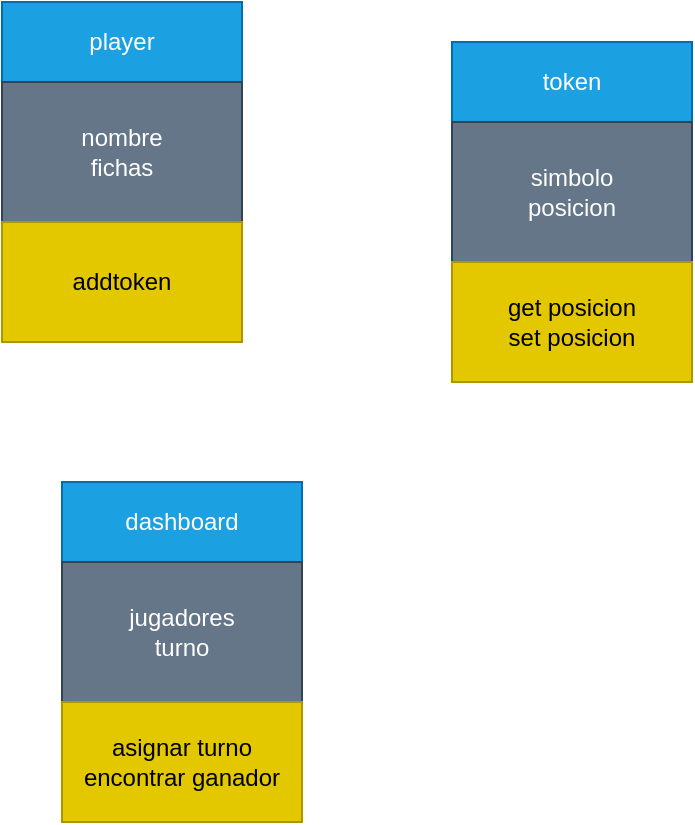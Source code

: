 <mxfile>
    <diagram id="YjxcIwNsSM6Dd1r_q_eu" name="Page-1">
        <mxGraphModel dx="438" dy="613" grid="1" gridSize="10" guides="1" tooltips="1" connect="1" arrows="1" fold="1" page="1" pageScale="1" pageWidth="850" pageHeight="1100" math="0" shadow="0">
            <root>
                <mxCell id="0"/>
                <mxCell id="1" parent="0"/>
                <mxCell id="3" value="player" style="rounded=0;whiteSpace=wrap;html=1;fillColor=#1ba1e2;fontColor=#ffffff;strokeColor=#006EAF;" vertex="1" parent="1">
                    <mxGeometry x="140" y="240" width="120" height="40" as="geometry"/>
                </mxCell>
                <mxCell id="4" value="nombre&lt;br&gt;fichas" style="rounded=0;whiteSpace=wrap;html=1;fillColor=#647687;fontColor=#ffffff;strokeColor=#314354;" vertex="1" parent="1">
                    <mxGeometry x="140" y="280" width="120" height="70" as="geometry"/>
                </mxCell>
                <mxCell id="6" value="addtoken" style="rounded=0;whiteSpace=wrap;html=1;strokeColor=#B09500;fillColor=#e3c800;fontColor=#000000;" vertex="1" parent="1">
                    <mxGeometry x="140" y="350" width="120" height="60" as="geometry"/>
                </mxCell>
                <mxCell id="7" value="token" style="rounded=0;whiteSpace=wrap;html=1;fillColor=#1ba1e2;fontColor=#ffffff;strokeColor=#006EAF;" vertex="1" parent="1">
                    <mxGeometry x="365" y="260" width="120" height="40" as="geometry"/>
                </mxCell>
                <mxCell id="8" value="simbolo&lt;br&gt;posicion" style="rounded=0;whiteSpace=wrap;html=1;fillColor=#647687;fontColor=#ffffff;strokeColor=#314354;" vertex="1" parent="1">
                    <mxGeometry x="365" y="300" width="120" height="70" as="geometry"/>
                </mxCell>
                <mxCell id="9" value="get posicion&lt;br&gt;set posicion" style="rounded=0;whiteSpace=wrap;html=1;strokeColor=#B09500;fillColor=#e3c800;fontColor=#000000;" vertex="1" parent="1">
                    <mxGeometry x="365" y="370" width="120" height="60" as="geometry"/>
                </mxCell>
                <mxCell id="10" value="dashboard" style="rounded=0;whiteSpace=wrap;html=1;fillColor=#1ba1e2;fontColor=#ffffff;strokeColor=#006EAF;" vertex="1" parent="1">
                    <mxGeometry x="170" y="480" width="120" height="40" as="geometry"/>
                </mxCell>
                <mxCell id="11" value="jugadores&lt;br&gt;turno" style="rounded=0;whiteSpace=wrap;html=1;fillColor=#647687;fontColor=#ffffff;strokeColor=#314354;" vertex="1" parent="1">
                    <mxGeometry x="170" y="520" width="120" height="70" as="geometry"/>
                </mxCell>
                <mxCell id="12" value="asignar turno&lt;br&gt;encontrar ganador&lt;br&gt;" style="rounded=0;whiteSpace=wrap;html=1;strokeColor=#B09500;fillColor=#e3c800;fontColor=#000000;" vertex="1" parent="1">
                    <mxGeometry x="170" y="590" width="120" height="60" as="geometry"/>
                </mxCell>
            </root>
        </mxGraphModel>
    </diagram>
</mxfile>